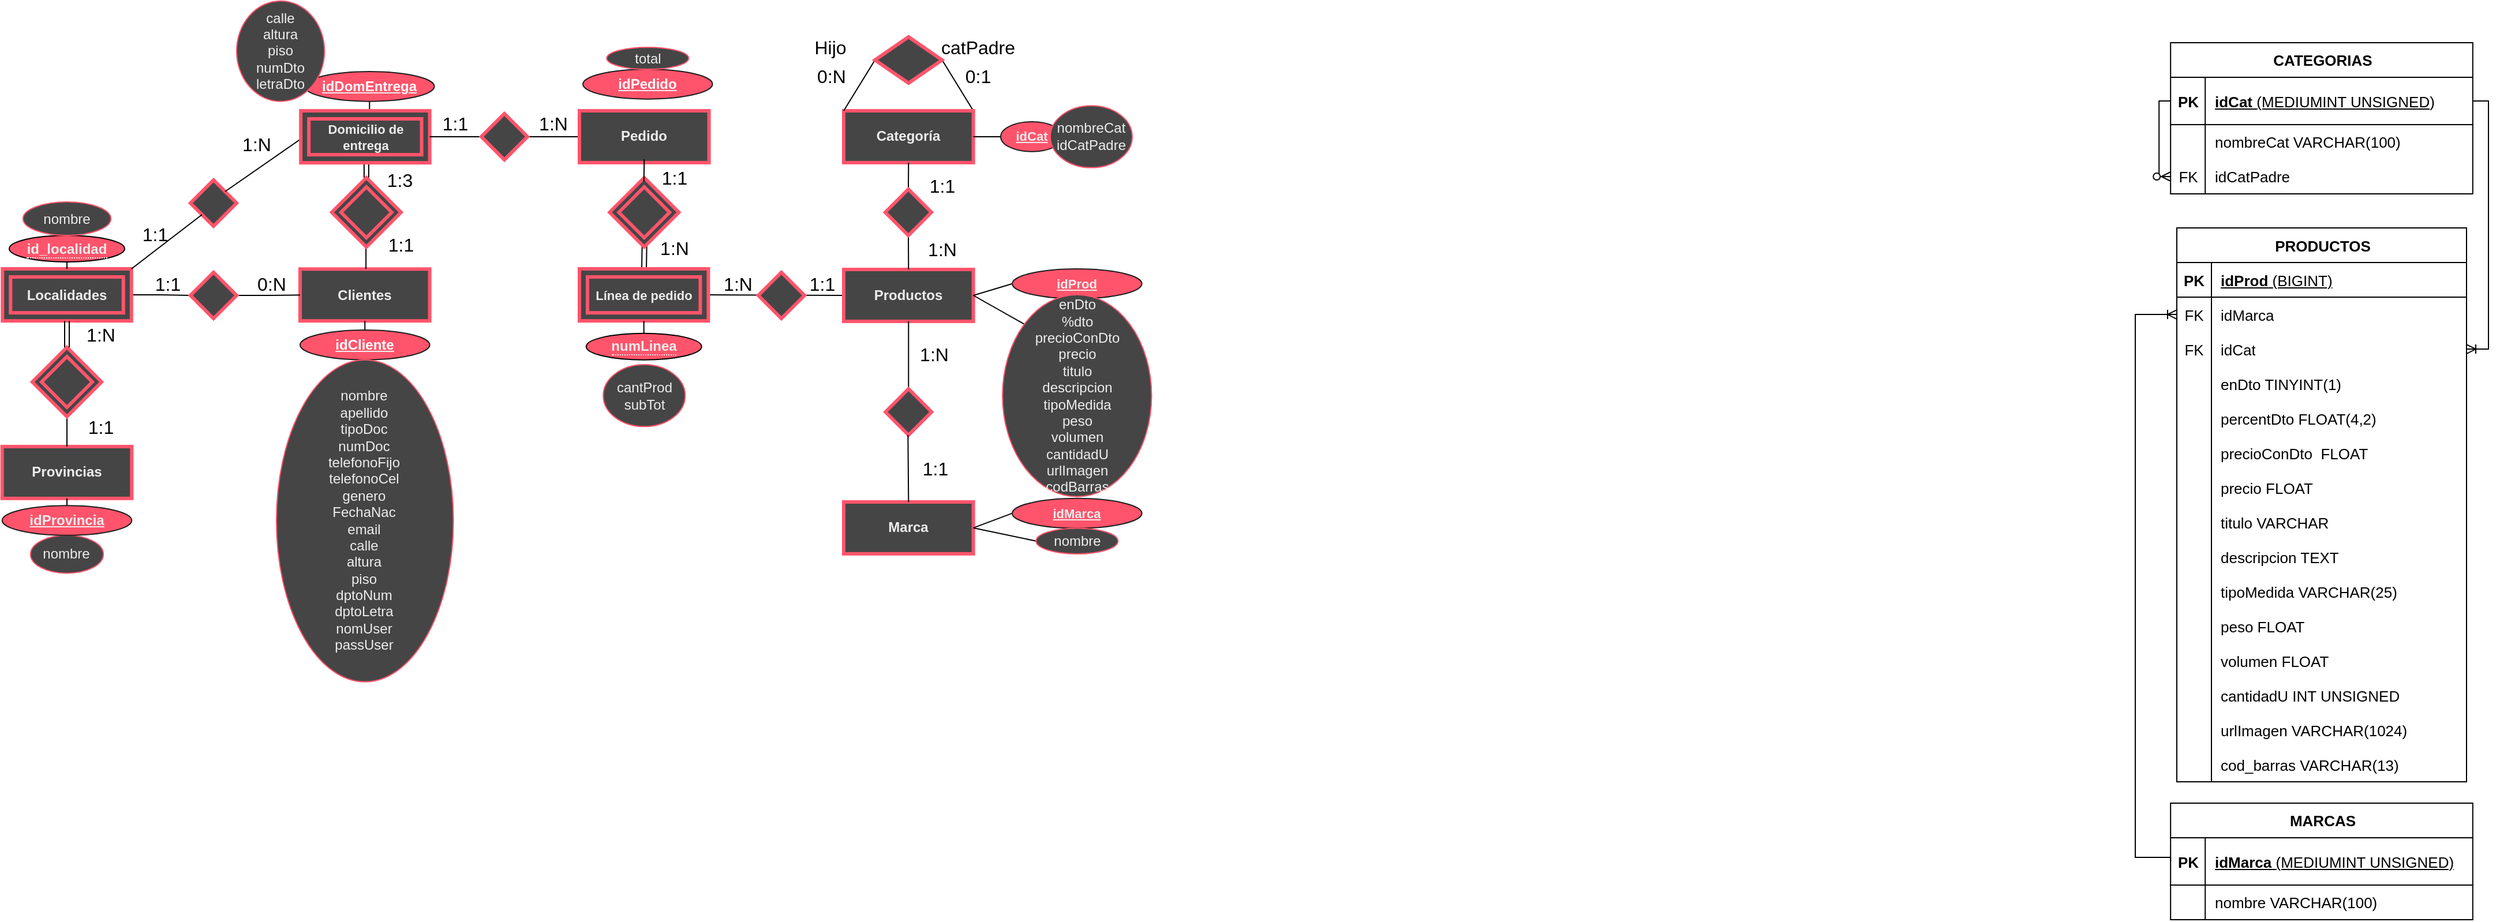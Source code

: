 <mxfile version="23.1.6" type="device">
  <diagram name="Page-1" id="M2evLXgnjlJVbUhyEMC4">
    <mxGraphModel dx="2200" dy="1085" grid="0" gridSize="10" guides="1" tooltips="1" connect="1" arrows="1" fold="1" page="1" pageScale="1" pageWidth="1100" pageHeight="850" math="0" shadow="0">
      <root>
        <mxCell id="0" />
        <mxCell id="1" parent="0" />
        <mxCell id="ZMrxLnszQIQ_OBdzlYmU-119" style="edgeStyle=none;rounded=0;orthogonalLoop=1;jettySize=auto;html=1;exitX=0;exitY=0.5;exitDx=0;exitDy=0;entryX=1;entryY=0.5;entryDx=0;entryDy=0;strokeColor=default;strokeWidth=1;align=center;verticalAlign=middle;fontFamily=Helvetica;fontSize=11;fontColor=#EDEDED;fontStyle=4;labelBackgroundColor=none;endArrow=none;" parent="1" source="ZMrxLnszQIQ_OBdzlYmU-66" target="ZMrxLnszQIQ_OBdzlYmU-106" edge="1">
          <mxGeometry relative="1" as="geometry" />
        </mxCell>
        <mxCell id="ZMrxLnszQIQ_OBdzlYmU-110" value="" style="shape=link;html=1;rounded=0;strokeWidth=1;endArrow=none;endFill=0;exitX=0.5;exitY=0;exitDx=0;exitDy=0;entryX=0.5;entryY=1;entryDx=0;entryDy=0;" parent="1" edge="1">
          <mxGeometry relative="1" as="geometry">
            <mxPoint x="590" y="246" as="sourcePoint" />
            <mxPoint x="590.45" y="217" as="targetPoint" />
          </mxGeometry>
        </mxCell>
        <mxCell id="ZMrxLnszQIQ_OBdzlYmU-105" value="" style="shape=link;html=1;rounded=0;strokeWidth=1;endArrow=none;endFill=0;exitX=0.5;exitY=0;exitDx=0;exitDy=0;entryX=0.5;entryY=1;entryDx=0;entryDy=0;" parent="1" source="ZMrxLnszQIQ_OBdzlYmU-104" edge="1">
          <mxGeometry relative="1" as="geometry">
            <mxPoint x="450.45" y="226" as="sourcePoint" />
            <mxPoint x="349.45" y="137" as="targetPoint" />
          </mxGeometry>
        </mxCell>
        <mxCell id="ZMrxLnszQIQ_OBdzlYmU-12" value="Clientes" style="whiteSpace=wrap;html=1;align=center;labelBackgroundColor=none;fillColor=#454546;strokeWidth=3;fontStyle=1;strokeColor=#FF546B;fontColor=#EDEDED;perimeterSpacing=0;rounded=1;arcSize=0;" parent="1" vertex="1">
          <mxGeometry x="292" y="245.16" width="112.308" height="44.923" as="geometry" />
        </mxCell>
        <mxCell id="ZMrxLnszQIQ_OBdzlYmU-107" style="edgeStyle=none;rounded=0;orthogonalLoop=1;jettySize=auto;html=1;exitX=0.5;exitY=0;exitDx=0;exitDy=0;entryX=0.5;entryY=1;entryDx=0;entryDy=0;strokeColor=default;strokeWidth=1;align=center;verticalAlign=middle;fontFamily=Helvetica;fontSize=11;fontColor=#EDEDED;fontStyle=4;labelBackgroundColor=none;endArrow=none;" parent="1" source="ZMrxLnszQIQ_OBdzlYmU-14" target="ZMrxLnszQIQ_OBdzlYmU-12" edge="1">
          <mxGeometry relative="1" as="geometry" />
        </mxCell>
        <mxCell id="ZMrxLnszQIQ_OBdzlYmU-14" value="&lt;b&gt;&lt;font color=&quot;#ffffff&quot;&gt;idCliente&lt;/font&gt;&lt;/b&gt;" style="ellipse;whiteSpace=wrap;html=1;align=center;fontStyle=4;fillColor=#FF546B;strokeColor=#1E1E1E;fontColor=#EDEDED;" parent="1" vertex="1">
          <mxGeometry x="292" y="298" width="112.308" height="25.831" as="geometry" />
        </mxCell>
        <mxCell id="ZMrxLnszQIQ_OBdzlYmU-15" value="nombre&lt;br&gt;apellido&lt;br&gt;tipoDoc&lt;br&gt;numDoc&lt;br&gt;telefonoFijo&lt;br&gt;telefonoCel&lt;br&gt;genero&lt;br&gt;FechaNac&lt;br&gt;email&lt;br&gt;calle&lt;br&gt;altura&lt;div&gt;piso&lt;/div&gt;&lt;div&gt;dptoNum&lt;/div&gt;&lt;div&gt;dptoLetra&lt;/div&gt;&lt;div&gt;nomUser&lt;/div&gt;&lt;div&gt;passUser&lt;/div&gt;" style="ellipse;whiteSpace=wrap;html=1;align=center;labelBackgroundColor=none;fillColor=#454546;strokeColor=#FF546B;fontColor=#EDEDED;labelBorderColor=none;strokeWidth=1;" parent="1" vertex="1">
          <mxGeometry x="271.48" y="323.83" width="153.35" height="279.04" as="geometry" />
        </mxCell>
        <mxCell id="ZMrxLnszQIQ_OBdzlYmU-16" value="Provincias" style="whiteSpace=wrap;html=1;align=center;labelBackgroundColor=none;fillColor=#454546;strokeWidth=3;fontStyle=1;strokeColor=#FF546B;fontColor=#EDEDED;perimeterSpacing=0;rounded=1;arcSize=0;" parent="1" vertex="1">
          <mxGeometry x="33.85" y="399" width="112.308" height="44.923" as="geometry" />
        </mxCell>
        <mxCell id="ZMrxLnszQIQ_OBdzlYmU-32" style="edgeStyle=orthogonalEdgeStyle;rounded=0;orthogonalLoop=1;jettySize=auto;html=1;exitX=1;exitY=0.5;exitDx=0;exitDy=0;entryX=0;entryY=0.5;entryDx=0;entryDy=0;endArrow=none;endFill=0;" parent="1" source="ZMrxLnszQIQ_OBdzlYmU-17" target="ZMrxLnszQIQ_OBdzlYmU-31" edge="1">
          <mxGeometry relative="1" as="geometry" />
        </mxCell>
        <mxCell id="ZMrxLnszQIQ_OBdzlYmU-17" value="Localidades" style="shape=ext;margin=3;double=1;whiteSpace=wrap;html=1;align=center;fillColor=#454546;strokeWidth=3;fontStyle=1;strokeColor=#FF546B;fontColor=#EDEDED;labelBackgroundColor=none;rounded=1;arcSize=0;" parent="1" vertex="1">
          <mxGeometry x="34.15" y="245" width="111.71" height="45.08" as="geometry" />
        </mxCell>
        <mxCell id="ZMrxLnszQIQ_OBdzlYmU-27" style="edgeStyle=orthogonalEdgeStyle;rounded=0;orthogonalLoop=1;jettySize=auto;html=1;exitX=0.5;exitY=1;exitDx=0;exitDy=0;entryX=0.5;entryY=0;entryDx=0;entryDy=0;endArrow=none;endFill=0;" parent="1" source="ZMrxLnszQIQ_OBdzlYmU-18" target="ZMrxLnszQIQ_OBdzlYmU-16" edge="1">
          <mxGeometry relative="1" as="geometry" />
        </mxCell>
        <mxCell id="ZMrxLnszQIQ_OBdzlYmU-18" value="" style="shape=rhombus;perimeter=rhombusPerimeter;whiteSpace=wrap;html=1;align=center;labelBackgroundColor=none;fillColor=#454546;fontStyle=1;strokeColor=#FF546B;fontColor=#EDEDED;strokeWidth=3;rounded=1;arcSize=0;double=1;" parent="1" vertex="1">
          <mxGeometry x="60" y="313" width="60" height="60" as="geometry" />
        </mxCell>
        <mxCell id="ZMrxLnszQIQ_OBdzlYmU-24" style="edgeStyle=orthogonalEdgeStyle;rounded=0;orthogonalLoop=1;jettySize=auto;html=1;exitX=0.5;exitY=1;exitDx=0;exitDy=0;entryX=0.5;entryY=0;entryDx=0;entryDy=0;endArrow=none;endFill=0;" parent="1" source="ZMrxLnszQIQ_OBdzlYmU-19" target="ZMrxLnszQIQ_OBdzlYmU-17" edge="1">
          <mxGeometry relative="1" as="geometry" />
        </mxCell>
        <mxCell id="ZMrxLnszQIQ_OBdzlYmU-19" value="&lt;span style=&quot;border-bottom: 1px dotted&quot;&gt;&lt;b&gt;id_localidad&lt;/b&gt;&lt;/span&gt;" style="ellipse;html=1;align=center;overflow=visible;noLabel=0;labelBackgroundColor=none;labelBorderColor=none;whiteSpace=wrap;fillColor=#FF546B;strokeColor=#000000;fontStyle=0;fontColor=#EDEDED;labelPosition=center;verticalLabelPosition=middle;verticalAlign=middle;" parent="1" vertex="1">
          <mxGeometry x="40" y="216" width="100" height="23" as="geometry" />
        </mxCell>
        <mxCell id="ZMrxLnszQIQ_OBdzlYmU-20" value="nombre" style="ellipse;whiteSpace=wrap;html=1;align=center;labelBackgroundColor=none;fillColor=#454546;strokeColor=#FF546B;fontColor=#EDEDED;labelBorderColor=none;strokeWidth=1;" parent="1" vertex="1">
          <mxGeometry x="58.43" y="475.91" width="63.15" height="32.83" as="geometry" />
        </mxCell>
        <mxCell id="ZMrxLnszQIQ_OBdzlYmU-23" style="edgeStyle=orthogonalEdgeStyle;rounded=0;orthogonalLoop=1;jettySize=auto;html=1;exitX=0.5;exitY=0;exitDx=0;exitDy=0;entryX=0.5;entryY=1;entryDx=0;entryDy=0;endArrow=none;endFill=0;" parent="1" source="ZMrxLnszQIQ_OBdzlYmU-21" target="ZMrxLnszQIQ_OBdzlYmU-16" edge="1">
          <mxGeometry relative="1" as="geometry" />
        </mxCell>
        <mxCell id="ZMrxLnszQIQ_OBdzlYmU-21" value="&lt;b&gt;idProvincia&lt;/b&gt;" style="ellipse;whiteSpace=wrap;html=1;align=center;fontStyle=4;fillColor=#FF546B;strokeColor=#1E1E1E;fontColor=#EDEDED;" parent="1" vertex="1">
          <mxGeometry x="33.85" y="450.08" width="112.308" height="25.831" as="geometry" />
        </mxCell>
        <mxCell id="ZMrxLnszQIQ_OBdzlYmU-22" value="nombre" style="ellipse;whiteSpace=wrap;html=1;align=center;labelBackgroundColor=none;fillColor=#454546;strokeColor=#FF546B;fontColor=#EDEDED;labelBorderColor=none;strokeWidth=1;" parent="1" vertex="1">
          <mxGeometry x="51.93" y="187" width="76.15" height="29" as="geometry" />
        </mxCell>
        <mxCell id="ZMrxLnszQIQ_OBdzlYmU-25" value="" style="shape=link;html=1;rounded=0;strokeWidth=1;endArrow=none;endFill=0;exitX=0.5;exitY=0;exitDx=0;exitDy=0;entryX=0.5;entryY=1;entryDx=0;entryDy=0;" parent="1" source="ZMrxLnszQIQ_OBdzlYmU-18" target="ZMrxLnszQIQ_OBdzlYmU-17" edge="1">
          <mxGeometry relative="1" as="geometry">
            <mxPoint x="191" y="379" as="sourcePoint" />
            <mxPoint x="351" y="379" as="targetPoint" />
          </mxGeometry>
        </mxCell>
        <mxCell id="ZMrxLnszQIQ_OBdzlYmU-26" value="1:N" style="text;html=1;align=center;verticalAlign=middle;resizable=0;points=[];autosize=1;fontSize=16;" parent="1" vertex="1">
          <mxGeometry x="97" y="286" width="43" height="31" as="geometry" />
        </mxCell>
        <mxCell id="ZMrxLnszQIQ_OBdzlYmU-28" value="1:1" style="text;html=1;align=center;verticalAlign=middle;resizable=0;points=[];autosize=1;fontSize=16;" parent="1" vertex="1">
          <mxGeometry x="99" y="366" width="40" height="31" as="geometry" />
        </mxCell>
        <mxCell id="ZMrxLnszQIQ_OBdzlYmU-29" value="0:N" style="text;html=1;align=center;verticalAlign=middle;resizable=0;points=[];autosize=1;fontSize=16;" parent="1" vertex="1">
          <mxGeometry x="245" y="242" width="43" height="31" as="geometry" />
        </mxCell>
        <mxCell id="ZMrxLnszQIQ_OBdzlYmU-30" value="1:1" style="text;html=1;align=center;verticalAlign=middle;resizable=0;points=[];autosize=1;fontSize=16;" parent="1" vertex="1">
          <mxGeometry x="157" y="242" width="40" height="31" as="geometry" />
        </mxCell>
        <mxCell id="ZMrxLnszQIQ_OBdzlYmU-33" style="edgeStyle=orthogonalEdgeStyle;rounded=0;orthogonalLoop=1;jettySize=auto;html=1;exitX=1;exitY=0.5;exitDx=0;exitDy=0;entryX=0;entryY=0.5;entryDx=0;entryDy=0;endArrow=none;endFill=0;" parent="1" source="ZMrxLnszQIQ_OBdzlYmU-31" target="ZMrxLnszQIQ_OBdzlYmU-12" edge="1">
          <mxGeometry relative="1" as="geometry" />
        </mxCell>
        <mxCell id="ZMrxLnszQIQ_OBdzlYmU-31" value="" style="shape=rhombus;perimeter=rhombusPerimeter;whiteSpace=wrap;html=1;align=center;labelBackgroundColor=none;fillColor=#454546;fontStyle=1;strokeColor=#FF546B;fontColor=#EDEDED;strokeWidth=3;rounded=1;arcSize=0;" parent="1" vertex="1">
          <mxGeometry x="197" y="248" width="40" height="40" as="geometry" />
        </mxCell>
        <mxCell id="ZMrxLnszQIQ_OBdzlYmU-42" style="edgeStyle=orthogonalEdgeStyle;rounded=0;orthogonalLoop=1;jettySize=auto;html=1;exitX=0.5;exitY=1;exitDx=0;exitDy=0;entryX=0.5;entryY=0;entryDx=0;entryDy=0;endArrow=none;endFill=0;" parent="1" edge="1">
          <mxGeometry relative="1" as="geometry">
            <mxPoint x="349.07" y="245" as="targetPoint" />
            <mxPoint x="349.07" y="219" as="sourcePoint" />
          </mxGeometry>
        </mxCell>
        <mxCell id="ZMrxLnszQIQ_OBdzlYmU-47" value="1:1" style="text;html=1;align=center;verticalAlign=middle;resizable=0;points=[];autosize=1;fontSize=16;" parent="1" vertex="1">
          <mxGeometry x="358.57" y="208" width="40" height="31" as="geometry" />
        </mxCell>
        <mxCell id="ZMrxLnszQIQ_OBdzlYmU-50" value="" style="shape=rhombus;perimeter=rhombusPerimeter;whiteSpace=wrap;html=1;align=center;labelBackgroundColor=none;fillColor=#454546;fontStyle=1;strokeColor=#FF546B;fontColor=#EDEDED;strokeWidth=3;rounded=1;arcSize=0;" parent="1" vertex="1">
          <mxGeometry x="197" y="168" width="40" height="40" as="geometry" />
        </mxCell>
        <mxCell id="ZMrxLnszQIQ_OBdzlYmU-53" value="" style="endArrow=none;html=1;strokeWidth=1;rounded=0;entryX=0;entryY=1;entryDx=0;entryDy=0;exitX=1;exitY=0;exitDx=0;exitDy=0;" parent="1" source="ZMrxLnszQIQ_OBdzlYmU-50" edge="1">
          <mxGeometry width="50" height="50" relative="1" as="geometry">
            <mxPoint x="77" y="123" as="sourcePoint" />
            <mxPoint x="293.22" y="132.0" as="targetPoint" />
          </mxGeometry>
        </mxCell>
        <mxCell id="ZMrxLnszQIQ_OBdzlYmU-54" value="" style="endArrow=none;html=1;strokeWidth=1;rounded=0;entryX=0;entryY=1;entryDx=0;entryDy=0;exitX=1;exitY=0;exitDx=0;exitDy=0;" parent="1" source="ZMrxLnszQIQ_OBdzlYmU-17" target="ZMrxLnszQIQ_OBdzlYmU-50" edge="1">
          <mxGeometry width="50" height="50" relative="1" as="geometry">
            <mxPoint x="245" y="179" as="sourcePoint" />
            <mxPoint x="303" y="142" as="targetPoint" />
          </mxGeometry>
        </mxCell>
        <mxCell id="ZMrxLnszQIQ_OBdzlYmU-58" value="1:1" style="text;html=1;align=center;verticalAlign=middle;resizable=0;points=[];autosize=1;fontSize=16;" parent="1" vertex="1">
          <mxGeometry x="145.86" y="199" width="40" height="31" as="geometry" />
        </mxCell>
        <mxCell id="ZMrxLnszQIQ_OBdzlYmU-59" value="1:N" style="text;html=1;align=center;verticalAlign=middle;resizable=0;points=[];autosize=1;fontSize=16;" parent="1" vertex="1">
          <mxGeometry x="232" y="121.92" width="43" height="31" as="geometry" />
        </mxCell>
        <mxCell id="ZMrxLnszQIQ_OBdzlYmU-60" value="1:3" style="text;html=1;align=center;verticalAlign=middle;resizable=0;points=[];autosize=1;fontSize=16;" parent="1" vertex="1">
          <mxGeometry x="358.07" y="152.92" width="40" height="31" as="geometry" />
        </mxCell>
        <mxCell id="ZMrxLnszQIQ_OBdzlYmU-65" style="edgeStyle=none;rounded=0;orthogonalLoop=1;jettySize=auto;html=1;exitX=0.5;exitY=1;exitDx=0;exitDy=0;entryX=0.5;entryY=0;entryDx=0;entryDy=0;strokeColor=default;strokeWidth=1;align=center;verticalAlign=middle;fontFamily=Helvetica;fontSize=11;fontColor=default;labelBackgroundColor=default;endArrow=none;" parent="1" source="ZMrxLnszQIQ_OBdzlYmU-63" edge="1">
          <mxGeometry relative="1" as="geometry">
            <mxPoint x="352.154" y="108" as="targetPoint" />
          </mxGeometry>
        </mxCell>
        <mxCell id="ZMrxLnszQIQ_OBdzlYmU-63" value="&lt;b&gt;&lt;font color=&quot;#ffffff&quot;&gt;idDomEntrega&lt;/font&gt;&lt;/b&gt;" style="ellipse;whiteSpace=wrap;html=1;align=center;fontStyle=4;fillColor=#FF546B;strokeColor=#1E1E1E;fontColor=#EDEDED;" parent="1" vertex="1">
          <mxGeometry x="296" y="74" width="112.308" height="25.831" as="geometry" />
        </mxCell>
        <mxCell id="ZMrxLnszQIQ_OBdzlYmU-64" value="calle&lt;br&gt;altura&lt;br&gt;piso&lt;br&gt;numDto&lt;br&gt;letraDto" style="ellipse;whiteSpace=wrap;html=1;align=center;labelBackgroundColor=none;fillColor=#454546;strokeColor=#FF546B;fontColor=#EDEDED;labelBorderColor=none;strokeWidth=1;" parent="1" vertex="1">
          <mxGeometry x="237" y="12.83" width="76.15" height="87" as="geometry" />
        </mxCell>
        <mxCell id="ZMrxLnszQIQ_OBdzlYmU-66" value="Productos" style="whiteSpace=wrap;html=1;align=center;labelBackgroundColor=none;fillColor=#454546;strokeWidth=3;fontStyle=1;strokeColor=#FF546B;fontColor=#EDEDED;perimeterSpacing=0;rounded=1;arcSize=0;" parent="1" vertex="1">
          <mxGeometry x="763" y="245.54" width="112.308" height="44.923" as="geometry" />
        </mxCell>
        <mxCell id="ZMrxLnszQIQ_OBdzlYmU-97" style="edgeStyle=none;rounded=0;orthogonalLoop=1;jettySize=auto;html=1;exitX=0;exitY=0.5;exitDx=0;exitDy=0;entryX=1;entryY=0.5;entryDx=0;entryDy=0;strokeColor=default;strokeWidth=1;align=center;verticalAlign=middle;fontFamily=Helvetica;fontSize=11;fontColor=#EDEDED;fontStyle=4;labelBackgroundColor=none;endArrow=none;" parent="1" source="ZMrxLnszQIQ_OBdzlYmU-67" target="ZMrxLnszQIQ_OBdzlYmU-66" edge="1">
          <mxGeometry relative="1" as="geometry" />
        </mxCell>
        <mxCell id="ZMrxLnszQIQ_OBdzlYmU-67" value="&lt;b&gt;idProd&lt;/b&gt;" style="ellipse;whiteSpace=wrap;html=1;align=center;fontStyle=4;fillColor=#FF546B;strokeColor=#1E1E1E;fontColor=#EDEDED;fontFamily=Helvetica;fontSize=11;labelBackgroundColor=none;" parent="1" vertex="1">
          <mxGeometry x="909" y="245" width="112.308" height="25.831" as="geometry" />
        </mxCell>
        <mxCell id="ZMrxLnszQIQ_OBdzlYmU-73" style="edgeStyle=none;rounded=0;orthogonalLoop=1;jettySize=auto;html=1;exitX=1;exitY=0;exitDx=0;exitDy=0;entryX=1;entryY=0.5;entryDx=0;entryDy=0;strokeColor=default;strokeWidth=1;align=center;verticalAlign=middle;fontFamily=Helvetica;fontSize=11;fontColor=#EDEDED;fontStyle=4;labelBackgroundColor=none;endArrow=none;" parent="1" source="ZMrxLnszQIQ_OBdzlYmU-68" target="ZMrxLnszQIQ_OBdzlYmU-70" edge="1">
          <mxGeometry relative="1" as="geometry" />
        </mxCell>
        <mxCell id="ZMrxLnszQIQ_OBdzlYmU-68" value="Categoría" style="whiteSpace=wrap;html=1;align=center;labelBackgroundColor=none;fillColor=#454546;strokeWidth=3;fontStyle=1;strokeColor=#FF546B;fontColor=#EDEDED;perimeterSpacing=0;rounded=1;arcSize=0;" parent="1" vertex="1">
          <mxGeometry x="763" y="108.0" width="112.308" height="44.923" as="geometry" />
        </mxCell>
        <mxCell id="ZMrxLnszQIQ_OBdzlYmU-74" style="edgeStyle=none;rounded=0;orthogonalLoop=1;jettySize=auto;html=1;exitX=0;exitY=0.5;exitDx=0;exitDy=0;entryX=0;entryY=0;entryDx=0;entryDy=0;strokeColor=default;strokeWidth=1;align=center;verticalAlign=middle;fontFamily=Helvetica;fontSize=11;fontColor=#EDEDED;fontStyle=4;labelBackgroundColor=none;endArrow=none;" parent="1" source="ZMrxLnszQIQ_OBdzlYmU-70" target="ZMrxLnszQIQ_OBdzlYmU-68" edge="1">
          <mxGeometry relative="1" as="geometry" />
        </mxCell>
        <mxCell id="ZMrxLnszQIQ_OBdzlYmU-70" value="" style="shape=rhombus;perimeter=rhombusPerimeter;whiteSpace=wrap;html=1;align=center;labelBackgroundColor=none;fillColor=#454546;fontStyle=1;strokeColor=#FF546B;fontColor=#EDEDED;strokeWidth=3;rounded=1;arcSize=0;" parent="1" vertex="1">
          <mxGeometry x="790.08" y="44" width="58.15" height="40" as="geometry" />
        </mxCell>
        <mxCell id="ZMrxLnszQIQ_OBdzlYmU-82" style="edgeStyle=none;rounded=0;orthogonalLoop=1;jettySize=auto;html=1;exitX=0;exitY=0.5;exitDx=0;exitDy=0;entryX=1;entryY=0.5;entryDx=0;entryDy=0;strokeColor=default;strokeWidth=1;align=center;verticalAlign=middle;fontFamily=Helvetica;fontSize=11;fontColor=#EDEDED;fontStyle=4;labelBackgroundColor=none;endArrow=none;" parent="1" source="ZMrxLnszQIQ_OBdzlYmU-71" target="ZMrxLnszQIQ_OBdzlYmU-68" edge="1">
          <mxGeometry relative="1" as="geometry" />
        </mxCell>
        <mxCell id="ZMrxLnszQIQ_OBdzlYmU-71" value="&lt;b&gt;idCat&lt;/b&gt;" style="ellipse;whiteSpace=wrap;html=1;align=center;fontStyle=4;fillColor=#FF546B;strokeColor=#1E1E1E;fontColor=#EDEDED;verticalAlign=middle;fontFamily=Helvetica;fontSize=11;labelBackgroundColor=none;" parent="1" vertex="1">
          <mxGeometry x="899" y="117.54" width="54" height="25.83" as="geometry" />
        </mxCell>
        <mxCell id="ZMrxLnszQIQ_OBdzlYmU-75" value="0:1" style="text;html=1;align=center;verticalAlign=middle;resizable=0;points=[];autosize=1;fontSize=16;" parent="1" vertex="1">
          <mxGeometry x="859" y="62.0" width="40" height="31" as="geometry" />
        </mxCell>
        <mxCell id="ZMrxLnszQIQ_OBdzlYmU-78" value="nombreCat&lt;br&gt;idCatPadre" style="ellipse;whiteSpace=wrap;html=1;align=center;labelBackgroundColor=none;fillColor=#454546;strokeColor=#FF546B;fontColor=#EDEDED;labelBorderColor=none;strokeWidth=1;" parent="1" vertex="1">
          <mxGeometry x="942" y="103.63" width="71" height="53.66" as="geometry" />
        </mxCell>
        <mxCell id="ZMrxLnszQIQ_OBdzlYmU-79" value="0:N" style="text;html=1;align=center;verticalAlign=middle;resizable=0;points=[];autosize=1;fontSize=16;" parent="1" vertex="1">
          <mxGeometry x="730" y="62.0" width="43" height="31" as="geometry" />
        </mxCell>
        <mxCell id="ZMrxLnszQIQ_OBdzlYmU-80" value="catPadre" style="text;html=1;align=center;verticalAlign=middle;resizable=0;points=[];autosize=1;fontSize=16;" parent="1" vertex="1">
          <mxGeometry x="838" y="37.0" width="82" height="31" as="geometry" />
        </mxCell>
        <mxCell id="ZMrxLnszQIQ_OBdzlYmU-81" value="Hijo" style="text;html=1;align=center;verticalAlign=middle;resizable=0;points=[];autosize=1;fontSize=16;" parent="1" vertex="1">
          <mxGeometry x="727.5" y="37.0" width="46" height="31" as="geometry" />
        </mxCell>
        <mxCell id="ZMrxLnszQIQ_OBdzlYmU-86" style="edgeStyle=none;rounded=0;orthogonalLoop=1;jettySize=auto;html=1;exitX=0.5;exitY=1;exitDx=0;exitDy=0;entryX=0.5;entryY=0;entryDx=0;entryDy=0;strokeColor=default;strokeWidth=1;align=center;verticalAlign=middle;fontFamily=Helvetica;fontSize=11;fontColor=#EDEDED;fontStyle=4;labelBackgroundColor=none;endArrow=none;" parent="1" source="ZMrxLnszQIQ_OBdzlYmU-83" target="ZMrxLnszQIQ_OBdzlYmU-66" edge="1">
          <mxGeometry relative="1" as="geometry" />
        </mxCell>
        <mxCell id="ZMrxLnszQIQ_OBdzlYmU-87" style="edgeStyle=none;rounded=0;orthogonalLoop=1;jettySize=auto;html=1;exitX=0.5;exitY=0;exitDx=0;exitDy=0;entryX=0.5;entryY=1;entryDx=0;entryDy=0;strokeColor=default;strokeWidth=1;align=center;verticalAlign=middle;fontFamily=Helvetica;fontSize=11;fontColor=#EDEDED;fontStyle=4;labelBackgroundColor=none;endArrow=none;" parent="1" source="ZMrxLnszQIQ_OBdzlYmU-83" target="ZMrxLnszQIQ_OBdzlYmU-68" edge="1">
          <mxGeometry relative="1" as="geometry" />
        </mxCell>
        <mxCell id="ZMrxLnszQIQ_OBdzlYmU-83" value="" style="shape=rhombus;perimeter=rhombusPerimeter;whiteSpace=wrap;html=1;align=center;labelBackgroundColor=none;fillColor=#454546;fontStyle=1;strokeColor=#FF546B;fontColor=#EDEDED;strokeWidth=3;rounded=1;arcSize=0;verticalAlign=middle;fontFamily=Helvetica;fontSize=11;" parent="1" vertex="1">
          <mxGeometry x="799" y="176" width="40" height="40" as="geometry" />
        </mxCell>
        <mxCell id="ZMrxLnszQIQ_OBdzlYmU-84" value="1:1" style="text;html=1;align=center;verticalAlign=middle;resizable=0;points=[];autosize=1;fontSize=16;" parent="1" vertex="1">
          <mxGeometry x="827.5" y="157.29" width="40" height="31" as="geometry" />
        </mxCell>
        <mxCell id="ZMrxLnszQIQ_OBdzlYmU-85" value="1:N" style="text;html=1;align=center;verticalAlign=middle;resizable=0;points=[];autosize=1;fontSize=16;" parent="1" vertex="1">
          <mxGeometry x="826" y="212" width="43" height="31" as="geometry" />
        </mxCell>
        <mxCell id="ZMrxLnszQIQ_OBdzlYmU-98" style="edgeStyle=none;rounded=0;orthogonalLoop=1;jettySize=auto;html=1;exitX=0;exitY=0;exitDx=0;exitDy=0;entryX=1;entryY=0.5;entryDx=0;entryDy=0;strokeColor=default;strokeWidth=1;align=center;verticalAlign=middle;fontFamily=Helvetica;fontSize=11;fontColor=#EDEDED;fontStyle=4;labelBackgroundColor=none;endArrow=none;" parent="1" source="ZMrxLnszQIQ_OBdzlYmU-88" target="ZMrxLnszQIQ_OBdzlYmU-66" edge="1">
          <mxGeometry relative="1" as="geometry" />
        </mxCell>
        <mxCell id="ZMrxLnszQIQ_OBdzlYmU-88" value="&lt;div&gt;enDto&lt;/div&gt;&lt;div&gt;%dto&lt;/div&gt;&lt;div&gt;precioConDto&lt;/div&gt;&lt;div&gt;precio&lt;/div&gt;&lt;div&gt;titulo&lt;/div&gt;&lt;div&gt;descripcion&lt;/div&gt;&lt;div&gt;tipoMedida&lt;/div&gt;&lt;div&gt;peso&lt;/div&gt;&lt;div&gt;volumen&lt;/div&gt;&lt;div&gt;cantidadU&lt;/div&gt;&lt;div&gt;urlImagen&lt;/div&gt;&lt;div&gt;codBarras&lt;/div&gt;" style="ellipse;whiteSpace=wrap;html=1;align=center;labelBackgroundColor=none;fillColor=#454546;strokeColor=#FF546B;fontColor=#EDEDED;labelBorderColor=none;strokeWidth=1;" parent="1" vertex="1">
          <mxGeometry x="900.57" y="267.33" width="129.17" height="175" as="geometry" />
        </mxCell>
        <mxCell id="ZMrxLnszQIQ_OBdzlYmU-89" value="Marca" style="whiteSpace=wrap;html=1;align=center;labelBackgroundColor=none;fillColor=#454546;strokeWidth=3;fontStyle=1;strokeColor=#FF546B;fontColor=#EDEDED;perimeterSpacing=0;rounded=1;arcSize=0;" parent="1" vertex="1">
          <mxGeometry x="763" y="447" width="112.308" height="44.923" as="geometry" />
        </mxCell>
        <mxCell id="ZMrxLnszQIQ_OBdzlYmU-99" style="edgeStyle=none;rounded=0;orthogonalLoop=1;jettySize=auto;html=1;exitX=0;exitY=0.5;exitDx=0;exitDy=0;entryX=1;entryY=0.5;entryDx=0;entryDy=0;strokeColor=default;strokeWidth=1;align=center;verticalAlign=middle;fontFamily=Helvetica;fontSize=11;fontColor=#EDEDED;fontStyle=4;labelBackgroundColor=none;endArrow=none;" parent="1" source="ZMrxLnszQIQ_OBdzlYmU-90" target="ZMrxLnszQIQ_OBdzlYmU-89" edge="1">
          <mxGeometry relative="1" as="geometry" />
        </mxCell>
        <mxCell id="ZMrxLnszQIQ_OBdzlYmU-90" value="&lt;b&gt;idMarca&lt;/b&gt;" style="ellipse;whiteSpace=wrap;html=1;align=center;fontStyle=4;fillColor=#FF546B;strokeColor=#1E1E1E;fontColor=#EDEDED;fontFamily=Helvetica;fontSize=11;labelBackgroundColor=none;" parent="1" vertex="1">
          <mxGeometry x="909" y="443.92" width="112.308" height="25.831" as="geometry" />
        </mxCell>
        <mxCell id="ZMrxLnszQIQ_OBdzlYmU-100" style="edgeStyle=none;rounded=0;orthogonalLoop=1;jettySize=auto;html=1;exitX=0;exitY=0.5;exitDx=0;exitDy=0;entryX=1;entryY=0.5;entryDx=0;entryDy=0;strokeColor=default;strokeWidth=1;align=center;verticalAlign=middle;fontFamily=Helvetica;fontSize=11;fontColor=#EDEDED;fontStyle=4;labelBackgroundColor=none;endArrow=none;" parent="1" source="ZMrxLnszQIQ_OBdzlYmU-91" target="ZMrxLnszQIQ_OBdzlYmU-89" edge="1">
          <mxGeometry relative="1" as="geometry" />
        </mxCell>
        <mxCell id="ZMrxLnszQIQ_OBdzlYmU-91" value="nombre" style="ellipse;whiteSpace=wrap;html=1;align=center;labelBackgroundColor=none;fillColor=#454546;strokeColor=#FF546B;fontColor=#EDEDED;labelBorderColor=none;strokeWidth=1;" parent="1" vertex="1">
          <mxGeometry x="929.65" y="469.75" width="71" height="22.25" as="geometry" />
        </mxCell>
        <mxCell id="ZMrxLnszQIQ_OBdzlYmU-93" style="edgeStyle=none;rounded=0;orthogonalLoop=1;jettySize=auto;html=1;exitX=0.5;exitY=0;exitDx=0;exitDy=0;entryX=0.5;entryY=1;entryDx=0;entryDy=0;strokeColor=default;strokeWidth=1;align=center;verticalAlign=middle;fontFamily=Helvetica;fontSize=11;fontColor=#EDEDED;fontStyle=4;labelBackgroundColor=none;endArrow=none;" parent="1" source="ZMrxLnszQIQ_OBdzlYmU-92" target="ZMrxLnszQIQ_OBdzlYmU-66" edge="1">
          <mxGeometry relative="1" as="geometry" />
        </mxCell>
        <mxCell id="ZMrxLnszQIQ_OBdzlYmU-92" value="" style="shape=rhombus;perimeter=rhombusPerimeter;whiteSpace=wrap;html=1;align=center;labelBackgroundColor=none;fillColor=#454546;fontStyle=1;strokeColor=#FF546B;fontColor=#EDEDED;strokeWidth=3;rounded=1;arcSize=0;verticalAlign=middle;fontFamily=Helvetica;fontSize=11;" parent="1" vertex="1">
          <mxGeometry x="799.15" y="349" width="40" height="40" as="geometry" />
        </mxCell>
        <mxCell id="ZMrxLnszQIQ_OBdzlYmU-94" value="1:N" style="text;html=1;align=center;verticalAlign=middle;resizable=0;points=[];autosize=1;fontSize=16;" parent="1" vertex="1">
          <mxGeometry x="819" y="303" width="43" height="31" as="geometry" />
        </mxCell>
        <mxCell id="ZMrxLnszQIQ_OBdzlYmU-95" style="edgeStyle=none;rounded=0;orthogonalLoop=1;jettySize=auto;html=1;exitX=0.5;exitY=0;exitDx=0;exitDy=0;entryX=0.5;entryY=1;entryDx=0;entryDy=0;strokeColor=default;strokeWidth=1;align=center;verticalAlign=middle;fontFamily=Helvetica;fontSize=11;fontColor=#EDEDED;fontStyle=4;labelBackgroundColor=none;endArrow=none;" parent="1" source="ZMrxLnszQIQ_OBdzlYmU-89" edge="1">
          <mxGeometry relative="1" as="geometry">
            <mxPoint x="818.66" y="448" as="sourcePoint" />
            <mxPoint x="818.66" y="389" as="targetPoint" />
          </mxGeometry>
        </mxCell>
        <mxCell id="ZMrxLnszQIQ_OBdzlYmU-96" value="1:1" style="text;html=1;align=center;verticalAlign=middle;resizable=0;points=[];autosize=1;fontSize=16;" parent="1" vertex="1">
          <mxGeometry x="822" y="402.17" width="40" height="31" as="geometry" />
        </mxCell>
        <mxCell id="ZMrxLnszQIQ_OBdzlYmU-123" style="edgeStyle=none;rounded=0;orthogonalLoop=1;jettySize=auto;html=1;exitX=0;exitY=0.5;exitDx=0;exitDy=0;entryX=1;entryY=0.5;entryDx=0;entryDy=0;strokeColor=default;strokeWidth=1;align=center;verticalAlign=middle;fontFamily=Helvetica;fontSize=11;fontColor=#EDEDED;fontStyle=4;labelBackgroundColor=none;endArrow=none;" parent="1" source="ZMrxLnszQIQ_OBdzlYmU-101" target="ZMrxLnszQIQ_OBdzlYmU-122" edge="1">
          <mxGeometry relative="1" as="geometry" />
        </mxCell>
        <mxCell id="ZMrxLnszQIQ_OBdzlYmU-101" value="Pedido" style="whiteSpace=wrap;html=1;align=center;labelBackgroundColor=none;fillColor=#454546;strokeWidth=3;fontStyle=1;strokeColor=#FF546B;fontColor=#EDEDED;perimeterSpacing=0;rounded=1;arcSize=0;" parent="1" vertex="1">
          <mxGeometry x="534" y="108.0" width="112.308" height="44.923" as="geometry" />
        </mxCell>
        <mxCell id="ZMrxLnszQIQ_OBdzlYmU-102" value="&lt;b&gt;&lt;font color=&quot;#ffffff&quot;&gt;idPedido&lt;/font&gt;&lt;/b&gt;" style="ellipse;whiteSpace=wrap;html=1;align=center;fontStyle=4;fillColor=#FF546B;strokeColor=#1E1E1E;fontColor=#EDEDED;" parent="1" vertex="1">
          <mxGeometry x="537" y="72" width="112.308" height="25.831" as="geometry" />
        </mxCell>
        <mxCell id="ZMrxLnszQIQ_OBdzlYmU-103" value="Domicilio de entrega" style="shape=ext;margin=3;double=1;whiteSpace=wrap;html=1;align=center;fillColor=#454546;strokeWidth=3;fontStyle=1;strokeColor=#FF546B;fontColor=#EDEDED;labelBackgroundColor=none;rounded=1;arcSize=0;verticalAlign=middle;fontFamily=Helvetica;fontSize=11;" parent="1" vertex="1">
          <mxGeometry x="292.6" y="108" width="111.71" height="45.08" as="geometry" />
        </mxCell>
        <mxCell id="ZMrxLnszQIQ_OBdzlYmU-104" value="" style="shape=rhombus;perimeter=rhombusPerimeter;whiteSpace=wrap;html=1;align=center;labelBackgroundColor=none;fillColor=#454546;fontStyle=1;strokeColor=#FF546B;fontColor=#EDEDED;strokeWidth=3;rounded=1;arcSize=0;double=1;" parent="1" vertex="1">
          <mxGeometry x="319.45" y="166" width="60" height="60" as="geometry" />
        </mxCell>
        <mxCell id="ZMrxLnszQIQ_OBdzlYmU-106" value="Línea de pedido" style="shape=ext;margin=3;double=1;whiteSpace=wrap;html=1;align=center;fillColor=#454546;strokeWidth=3;fontStyle=1;strokeColor=#FF546B;fontColor=#EDEDED;labelBackgroundColor=none;rounded=1;arcSize=0;verticalAlign=middle;fontFamily=Helvetica;fontSize=11;" parent="1" vertex="1">
          <mxGeometry x="534" y="245" width="111.71" height="45.08" as="geometry" />
        </mxCell>
        <mxCell id="ZMrxLnszQIQ_OBdzlYmU-108" value="" style="shape=rhombus;perimeter=rhombusPerimeter;whiteSpace=wrap;html=1;align=center;labelBackgroundColor=none;fillColor=#454546;fontStyle=1;strokeColor=#FF546B;fontColor=#EDEDED;strokeWidth=3;rounded=1;arcSize=0;verticalAlign=middle;fontFamily=Helvetica;fontSize=11;" parent="1" vertex="1">
          <mxGeometry x="689" y="248" width="40" height="40" as="geometry" />
        </mxCell>
        <mxCell id="ZMrxLnszQIQ_OBdzlYmU-109" value="" style="shape=rhombus;perimeter=rhombusPerimeter;whiteSpace=wrap;html=1;align=center;labelBackgroundColor=none;fillColor=#454546;fontStyle=1;strokeColor=#FF546B;fontColor=#EDEDED;strokeWidth=3;rounded=1;arcSize=0;double=1;" parent="1" vertex="1">
          <mxGeometry x="560.15" y="166" width="60" height="60" as="geometry" />
        </mxCell>
        <mxCell id="ZMrxLnszQIQ_OBdzlYmU-111" style="edgeStyle=orthogonalEdgeStyle;rounded=0;orthogonalLoop=1;jettySize=auto;html=1;exitX=0.5;exitY=1;exitDx=0;exitDy=0;endArrow=none;endFill=0;entryX=0.5;entryY=0;entryDx=0;entryDy=0;" parent="1" edge="1">
          <mxGeometry relative="1" as="geometry">
            <mxPoint x="589.855" y="169" as="targetPoint" />
            <mxPoint x="590.15" y="150" as="sourcePoint" />
          </mxGeometry>
        </mxCell>
        <mxCell id="ZMrxLnszQIQ_OBdzlYmU-112" value="1:1" style="text;html=1;align=center;verticalAlign=middle;resizable=0;points=[];autosize=1;fontSize=16;" parent="1" vertex="1">
          <mxGeometry x="596" y="150" width="40" height="31" as="geometry" />
        </mxCell>
        <mxCell id="ZMrxLnszQIQ_OBdzlYmU-113" value="1:N" style="text;html=1;align=center;verticalAlign=middle;resizable=0;points=[];autosize=1;fontSize=16;" parent="1" vertex="1">
          <mxGeometry x="594.5" y="211" width="43" height="31" as="geometry" />
        </mxCell>
        <mxCell id="ZMrxLnszQIQ_OBdzlYmU-115" style="edgeStyle=none;rounded=0;orthogonalLoop=1;jettySize=auto;html=1;exitX=0.5;exitY=0;exitDx=0;exitDy=0;entryX=0.5;entryY=1;entryDx=0;entryDy=0;strokeColor=default;strokeWidth=1;align=center;verticalAlign=middle;fontFamily=Helvetica;fontSize=11;fontColor=#EDEDED;fontStyle=4;labelBackgroundColor=none;endArrow=none;" parent="1" source="ZMrxLnszQIQ_OBdzlYmU-114" target="ZMrxLnszQIQ_OBdzlYmU-106" edge="1">
          <mxGeometry relative="1" as="geometry" />
        </mxCell>
        <mxCell id="ZMrxLnszQIQ_OBdzlYmU-114" value="&lt;span style=&quot;border-bottom: 1px dotted&quot;&gt;&lt;b&gt;numLinea&lt;/b&gt;&lt;/span&gt;" style="ellipse;html=1;align=center;overflow=visible;noLabel=0;labelBackgroundColor=none;labelBorderColor=none;whiteSpace=wrap;fillColor=#FF546B;strokeColor=#000000;fontStyle=0;fontColor=#EDEDED;labelPosition=center;verticalLabelPosition=middle;verticalAlign=middle;" parent="1" vertex="1">
          <mxGeometry x="539.86" y="300.83" width="100" height="23" as="geometry" />
        </mxCell>
        <mxCell id="ZMrxLnszQIQ_OBdzlYmU-116" value="cantProd&lt;div&gt;subTot&lt;/div&gt;" style="ellipse;whiteSpace=wrap;html=1;align=center;labelBackgroundColor=none;fillColor=#454546;strokeColor=#FF546B;fontColor=#EDEDED;labelBorderColor=none;strokeWidth=1;" parent="1" vertex="1">
          <mxGeometry x="554.65" y="328" width="71" height="53.66" as="geometry" />
        </mxCell>
        <mxCell id="ZMrxLnszQIQ_OBdzlYmU-117" value="1:N" style="text;html=1;align=center;verticalAlign=middle;resizable=0;points=[];autosize=1;fontSize=16;" parent="1" vertex="1">
          <mxGeometry x="649.31" y="242" width="43" height="31" as="geometry" />
        </mxCell>
        <mxCell id="ZMrxLnszQIQ_OBdzlYmU-118" value="1:1" style="text;html=1;align=center;verticalAlign=middle;resizable=0;points=[];autosize=1;fontSize=16;" parent="1" vertex="1">
          <mxGeometry x="723.5" y="242" width="40" height="31" as="geometry" />
        </mxCell>
        <mxCell id="ZMrxLnszQIQ_OBdzlYmU-120" value="total" style="ellipse;whiteSpace=wrap;html=1;align=center;labelBackgroundColor=none;fillColor=#454546;strokeColor=#FF546B;fontColor=#EDEDED;labelBorderColor=none;strokeWidth=1;" parent="1" vertex="1">
          <mxGeometry x="557.65" y="53" width="71" height="19" as="geometry" />
        </mxCell>
        <mxCell id="ZMrxLnszQIQ_OBdzlYmU-124" style="edgeStyle=none;rounded=0;orthogonalLoop=1;jettySize=auto;html=1;exitX=0;exitY=0.5;exitDx=0;exitDy=0;entryX=1;entryY=0.5;entryDx=0;entryDy=0;strokeColor=default;strokeWidth=1;align=center;verticalAlign=middle;fontFamily=Helvetica;fontSize=11;fontColor=#EDEDED;fontStyle=4;labelBackgroundColor=none;endArrow=none;" parent="1" source="ZMrxLnszQIQ_OBdzlYmU-122" target="ZMrxLnszQIQ_OBdzlYmU-103" edge="1">
          <mxGeometry relative="1" as="geometry" />
        </mxCell>
        <mxCell id="ZMrxLnszQIQ_OBdzlYmU-122" value="" style="shape=rhombus;perimeter=rhombusPerimeter;whiteSpace=wrap;html=1;align=center;labelBackgroundColor=none;fillColor=#454546;fontStyle=1;strokeColor=#FF546B;fontColor=#EDEDED;strokeWidth=3;rounded=1;arcSize=0;" parent="1" vertex="1">
          <mxGeometry x="449" y="110.46" width="40" height="40" as="geometry" />
        </mxCell>
        <mxCell id="ZMrxLnszQIQ_OBdzlYmU-125" value="1:N" style="text;html=1;align=center;verticalAlign=middle;resizable=0;points=[];autosize=1;fontSize=16;" parent="1" vertex="1">
          <mxGeometry x="489" y="103.63" width="43" height="31" as="geometry" />
        </mxCell>
        <mxCell id="ZMrxLnszQIQ_OBdzlYmU-126" value="1:1" style="text;html=1;align=center;verticalAlign=middle;resizable=0;points=[];autosize=1;fontSize=16;" parent="1" vertex="1">
          <mxGeometry x="406.31" y="103.63" width="40" height="31" as="geometry" />
        </mxCell>
        <mxCell id="k01AEPFyPNHbuy_gvxfB-1" value="MARCAS" style="shape=table;startSize=30;container=1;collapsible=1;childLayout=tableLayout;fixedRows=1;rowLines=0;fontStyle=1;align=center;resizeLast=1;html=1;fontSize=13;" vertex="1" parent="1">
          <mxGeometry x="1912.59" y="708" width="261.824" height="101" as="geometry" />
        </mxCell>
        <mxCell id="k01AEPFyPNHbuy_gvxfB-2" value="" style="shape=tableRow;horizontal=0;startSize=0;swimlaneHead=0;swimlaneBody=0;fillColor=none;collapsible=0;dropTarget=0;points=[[0,0.5],[1,0.5]];portConstraint=eastwest;top=0;left=0;right=0;bottom=1;fontSize=13;" vertex="1" parent="k01AEPFyPNHbuy_gvxfB-1">
          <mxGeometry y="30" width="261.824" height="41" as="geometry" />
        </mxCell>
        <mxCell id="k01AEPFyPNHbuy_gvxfB-3" value="PK" style="shape=partialRectangle;connectable=0;fillColor=none;top=0;left=0;bottom=0;right=0;fontStyle=1;overflow=hidden;whiteSpace=wrap;html=1;fontSize=13;" vertex="1" parent="k01AEPFyPNHbuy_gvxfB-2">
          <mxGeometry width="30" height="41" as="geometry">
            <mxRectangle width="30" height="41" as="alternateBounds" />
          </mxGeometry>
        </mxCell>
        <mxCell id="k01AEPFyPNHbuy_gvxfB-4" value="idMarca &lt;span style=&quot;font-weight: normal; font-size: 13px;&quot;&gt;(MEDIUMINT UNSIGNED)&lt;/span&gt;" style="shape=partialRectangle;connectable=0;fillColor=none;top=0;left=0;bottom=0;right=0;align=left;spacingLeft=6;fontStyle=5;overflow=hidden;whiteSpace=wrap;html=1;fontSize=13;" vertex="1" parent="k01AEPFyPNHbuy_gvxfB-2">
          <mxGeometry x="30" width="231.824" height="41" as="geometry">
            <mxRectangle width="231.824" height="41" as="alternateBounds" />
          </mxGeometry>
        </mxCell>
        <mxCell id="k01AEPFyPNHbuy_gvxfB-5" value="" style="shape=tableRow;horizontal=0;startSize=0;swimlaneHead=0;swimlaneBody=0;fillColor=none;collapsible=0;dropTarget=0;points=[[0,0.5],[1,0.5]];portConstraint=eastwest;top=0;left=0;right=0;bottom=0;fontSize=13;" vertex="1" parent="k01AEPFyPNHbuy_gvxfB-1">
          <mxGeometry y="71" width="261.824" height="30" as="geometry" />
        </mxCell>
        <mxCell id="k01AEPFyPNHbuy_gvxfB-6" value="" style="shape=partialRectangle;connectable=0;fillColor=none;top=0;left=0;bottom=0;right=0;editable=1;overflow=hidden;whiteSpace=wrap;html=1;fontSize=13;" vertex="1" parent="k01AEPFyPNHbuy_gvxfB-5">
          <mxGeometry width="30" height="30" as="geometry">
            <mxRectangle width="30" height="30" as="alternateBounds" />
          </mxGeometry>
        </mxCell>
        <mxCell id="k01AEPFyPNHbuy_gvxfB-7" value="nombre VARCHAR(100)" style="shape=partialRectangle;connectable=0;fillColor=none;top=0;left=0;bottom=0;right=0;align=left;spacingLeft=6;overflow=hidden;whiteSpace=wrap;html=1;fontSize=13;" vertex="1" parent="k01AEPFyPNHbuy_gvxfB-5">
          <mxGeometry x="30" width="231.824" height="30" as="geometry">
            <mxRectangle width="231.824" height="30" as="alternateBounds" />
          </mxGeometry>
        </mxCell>
        <mxCell id="k01AEPFyPNHbuy_gvxfB-17" value="PRODUCTOS" style="shape=table;startSize=30;container=1;collapsible=1;childLayout=tableLayout;fixedRows=1;rowLines=0;fontStyle=1;align=center;resizeLast=1;html=1;fontSize=13;" vertex="1" parent="1">
          <mxGeometry x="1918" y="209.54" width="251" height="480" as="geometry" />
        </mxCell>
        <mxCell id="k01AEPFyPNHbuy_gvxfB-18" value="" style="shape=tableRow;horizontal=0;startSize=0;swimlaneHead=0;swimlaneBody=0;fillColor=none;collapsible=0;dropTarget=0;points=[[0,0.5],[1,0.5]];portConstraint=eastwest;top=0;left=0;right=0;bottom=1;fontSize=13;" vertex="1" parent="k01AEPFyPNHbuy_gvxfB-17">
          <mxGeometry y="30" width="251" height="30" as="geometry" />
        </mxCell>
        <mxCell id="k01AEPFyPNHbuy_gvxfB-19" value="PK" style="shape=partialRectangle;connectable=0;fillColor=none;top=0;left=0;bottom=0;right=0;fontStyle=1;overflow=hidden;whiteSpace=wrap;html=1;fontSize=13;" vertex="1" parent="k01AEPFyPNHbuy_gvxfB-18">
          <mxGeometry width="30" height="30" as="geometry">
            <mxRectangle width="30" height="30" as="alternateBounds" />
          </mxGeometry>
        </mxCell>
        <mxCell id="k01AEPFyPNHbuy_gvxfB-20" value="idProd&lt;span style=&quot;font-weight: normal; font-size: 13px;&quot;&gt;&amp;nbsp;(BIGINT)&lt;/span&gt;" style="shape=partialRectangle;connectable=0;fillColor=none;top=0;left=0;bottom=0;right=0;align=left;spacingLeft=6;fontStyle=5;overflow=hidden;whiteSpace=wrap;html=1;fontSize=13;" vertex="1" parent="k01AEPFyPNHbuy_gvxfB-18">
          <mxGeometry x="30" width="221" height="30" as="geometry">
            <mxRectangle width="221" height="30" as="alternateBounds" />
          </mxGeometry>
        </mxCell>
        <mxCell id="k01AEPFyPNHbuy_gvxfB-21" value="" style="shape=tableRow;horizontal=0;startSize=0;swimlaneHead=0;swimlaneBody=0;fillColor=none;collapsible=0;dropTarget=0;points=[[0,0.5],[1,0.5]];portConstraint=eastwest;top=0;left=0;right=0;bottom=0;fontSize=13;" vertex="1" parent="k01AEPFyPNHbuy_gvxfB-17">
          <mxGeometry y="60" width="251" height="30" as="geometry" />
        </mxCell>
        <mxCell id="k01AEPFyPNHbuy_gvxfB-22" value="FK" style="shape=partialRectangle;connectable=0;fillColor=none;top=0;left=0;bottom=0;right=0;editable=1;overflow=hidden;whiteSpace=wrap;html=1;fontSize=13;" vertex="1" parent="k01AEPFyPNHbuy_gvxfB-21">
          <mxGeometry width="30" height="30" as="geometry">
            <mxRectangle width="30" height="30" as="alternateBounds" />
          </mxGeometry>
        </mxCell>
        <mxCell id="k01AEPFyPNHbuy_gvxfB-23" value="idMarca" style="shape=partialRectangle;connectable=0;fillColor=none;top=0;left=0;bottom=0;right=0;align=left;spacingLeft=6;overflow=hidden;whiteSpace=wrap;html=1;fontSize=13;" vertex="1" parent="k01AEPFyPNHbuy_gvxfB-21">
          <mxGeometry x="30" width="221" height="30" as="geometry">
            <mxRectangle width="221" height="30" as="alternateBounds" />
          </mxGeometry>
        </mxCell>
        <mxCell id="k01AEPFyPNHbuy_gvxfB-55" style="shape=tableRow;horizontal=0;startSize=0;swimlaneHead=0;swimlaneBody=0;fillColor=none;collapsible=0;dropTarget=0;points=[[0,0.5],[1,0.5]];portConstraint=eastwest;top=0;left=0;right=0;bottom=0;fontSize=13;" vertex="1" parent="k01AEPFyPNHbuy_gvxfB-17">
          <mxGeometry y="90" width="251" height="30" as="geometry" />
        </mxCell>
        <mxCell id="k01AEPFyPNHbuy_gvxfB-56" value="FK" style="shape=partialRectangle;connectable=0;fillColor=none;top=0;left=0;bottom=0;right=0;editable=1;overflow=hidden;whiteSpace=wrap;html=1;fontSize=13;" vertex="1" parent="k01AEPFyPNHbuy_gvxfB-55">
          <mxGeometry width="30" height="30" as="geometry">
            <mxRectangle width="30" height="30" as="alternateBounds" />
          </mxGeometry>
        </mxCell>
        <mxCell id="k01AEPFyPNHbuy_gvxfB-57" value="idCat" style="shape=partialRectangle;connectable=0;fillColor=none;top=0;left=0;bottom=0;right=0;align=left;spacingLeft=6;overflow=hidden;whiteSpace=wrap;html=1;fontSize=13;" vertex="1" parent="k01AEPFyPNHbuy_gvxfB-55">
          <mxGeometry x="30" width="221" height="30" as="geometry">
            <mxRectangle width="221" height="30" as="alternateBounds" />
          </mxGeometry>
        </mxCell>
        <mxCell id="k01AEPFyPNHbuy_gvxfB-24" value="" style="shape=tableRow;horizontal=0;startSize=0;swimlaneHead=0;swimlaneBody=0;fillColor=none;collapsible=0;dropTarget=0;points=[[0,0.5],[1,0.5]];portConstraint=eastwest;top=0;left=0;right=0;bottom=0;fontSize=13;" vertex="1" parent="k01AEPFyPNHbuy_gvxfB-17">
          <mxGeometry y="120" width="251" height="30" as="geometry" />
        </mxCell>
        <mxCell id="k01AEPFyPNHbuy_gvxfB-25" value="" style="shape=partialRectangle;connectable=0;fillColor=none;top=0;left=0;bottom=0;right=0;editable=1;overflow=hidden;whiteSpace=wrap;html=1;fontSize=13;" vertex="1" parent="k01AEPFyPNHbuy_gvxfB-24">
          <mxGeometry width="30" height="30" as="geometry">
            <mxRectangle width="30" height="30" as="alternateBounds" />
          </mxGeometry>
        </mxCell>
        <mxCell id="k01AEPFyPNHbuy_gvxfB-26" value="enDto TINYINT(1)" style="shape=partialRectangle;connectable=0;fillColor=none;top=0;left=0;bottom=0;right=0;align=left;spacingLeft=6;overflow=hidden;whiteSpace=wrap;html=1;fontSize=13;" vertex="1" parent="k01AEPFyPNHbuy_gvxfB-24">
          <mxGeometry x="30" width="221" height="30" as="geometry">
            <mxRectangle width="221" height="30" as="alternateBounds" />
          </mxGeometry>
        </mxCell>
        <mxCell id="k01AEPFyPNHbuy_gvxfB-27" value="" style="shape=tableRow;horizontal=0;startSize=0;swimlaneHead=0;swimlaneBody=0;fillColor=none;collapsible=0;dropTarget=0;points=[[0,0.5],[1,0.5]];portConstraint=eastwest;top=0;left=0;right=0;bottom=0;fontSize=13;" vertex="1" parent="k01AEPFyPNHbuy_gvxfB-17">
          <mxGeometry y="150" width="251" height="30" as="geometry" />
        </mxCell>
        <mxCell id="k01AEPFyPNHbuy_gvxfB-28" value="" style="shape=partialRectangle;connectable=0;fillColor=none;top=0;left=0;bottom=0;right=0;editable=1;overflow=hidden;whiteSpace=wrap;html=1;fontSize=13;" vertex="1" parent="k01AEPFyPNHbuy_gvxfB-27">
          <mxGeometry width="30" height="30" as="geometry">
            <mxRectangle width="30" height="30" as="alternateBounds" />
          </mxGeometry>
        </mxCell>
        <mxCell id="k01AEPFyPNHbuy_gvxfB-29" value="percentDto FLOAT(4,2)" style="shape=partialRectangle;connectable=0;fillColor=none;top=0;left=0;bottom=0;right=0;align=left;spacingLeft=6;overflow=hidden;whiteSpace=wrap;html=1;fontSize=13;" vertex="1" parent="k01AEPFyPNHbuy_gvxfB-27">
          <mxGeometry x="30" width="221" height="30" as="geometry">
            <mxRectangle width="221" height="30" as="alternateBounds" />
          </mxGeometry>
        </mxCell>
        <mxCell id="k01AEPFyPNHbuy_gvxfB-31" style="shape=tableRow;horizontal=0;startSize=0;swimlaneHead=0;swimlaneBody=0;fillColor=none;collapsible=0;dropTarget=0;points=[[0,0.5],[1,0.5]];portConstraint=eastwest;top=0;left=0;right=0;bottom=0;fontSize=13;" vertex="1" parent="k01AEPFyPNHbuy_gvxfB-17">
          <mxGeometry y="180" width="251" height="30" as="geometry" />
        </mxCell>
        <mxCell id="k01AEPFyPNHbuy_gvxfB-32" style="shape=partialRectangle;connectable=0;fillColor=none;top=0;left=0;bottom=0;right=0;editable=1;overflow=hidden;whiteSpace=wrap;html=1;fontSize=13;" vertex="1" parent="k01AEPFyPNHbuy_gvxfB-31">
          <mxGeometry width="30" height="30" as="geometry">
            <mxRectangle width="30" height="30" as="alternateBounds" />
          </mxGeometry>
        </mxCell>
        <mxCell id="k01AEPFyPNHbuy_gvxfB-33" value="precioConDto&amp;nbsp; FLOAT" style="shape=partialRectangle;connectable=0;fillColor=none;top=0;left=0;bottom=0;right=0;align=left;spacingLeft=6;overflow=hidden;whiteSpace=wrap;html=1;fontSize=13;" vertex="1" parent="k01AEPFyPNHbuy_gvxfB-31">
          <mxGeometry x="30" width="221" height="30" as="geometry">
            <mxRectangle width="221" height="30" as="alternateBounds" />
          </mxGeometry>
        </mxCell>
        <mxCell id="k01AEPFyPNHbuy_gvxfB-34" style="shape=tableRow;horizontal=0;startSize=0;swimlaneHead=0;swimlaneBody=0;fillColor=none;collapsible=0;dropTarget=0;points=[[0,0.5],[1,0.5]];portConstraint=eastwest;top=0;left=0;right=0;bottom=0;fontSize=13;" vertex="1" parent="k01AEPFyPNHbuy_gvxfB-17">
          <mxGeometry y="210" width="251" height="30" as="geometry" />
        </mxCell>
        <mxCell id="k01AEPFyPNHbuy_gvxfB-35" style="shape=partialRectangle;connectable=0;fillColor=none;top=0;left=0;bottom=0;right=0;editable=1;overflow=hidden;whiteSpace=wrap;html=1;fontSize=13;" vertex="1" parent="k01AEPFyPNHbuy_gvxfB-34">
          <mxGeometry width="30" height="30" as="geometry">
            <mxRectangle width="30" height="30" as="alternateBounds" />
          </mxGeometry>
        </mxCell>
        <mxCell id="k01AEPFyPNHbuy_gvxfB-36" value="precio FLOAT" style="shape=partialRectangle;connectable=0;fillColor=none;top=0;left=0;bottom=0;right=0;align=left;spacingLeft=6;overflow=hidden;whiteSpace=wrap;html=1;fontSize=13;" vertex="1" parent="k01AEPFyPNHbuy_gvxfB-34">
          <mxGeometry x="30" width="221" height="30" as="geometry">
            <mxRectangle width="221" height="30" as="alternateBounds" />
          </mxGeometry>
        </mxCell>
        <mxCell id="k01AEPFyPNHbuy_gvxfB-37" style="shape=tableRow;horizontal=0;startSize=0;swimlaneHead=0;swimlaneBody=0;fillColor=none;collapsible=0;dropTarget=0;points=[[0,0.5],[1,0.5]];portConstraint=eastwest;top=0;left=0;right=0;bottom=0;fontSize=13;" vertex="1" parent="k01AEPFyPNHbuy_gvxfB-17">
          <mxGeometry y="240" width="251" height="30" as="geometry" />
        </mxCell>
        <mxCell id="k01AEPFyPNHbuy_gvxfB-38" style="shape=partialRectangle;connectable=0;fillColor=none;top=0;left=0;bottom=0;right=0;editable=1;overflow=hidden;whiteSpace=wrap;html=1;fontSize=13;" vertex="1" parent="k01AEPFyPNHbuy_gvxfB-37">
          <mxGeometry width="30" height="30" as="geometry">
            <mxRectangle width="30" height="30" as="alternateBounds" />
          </mxGeometry>
        </mxCell>
        <mxCell id="k01AEPFyPNHbuy_gvxfB-39" value="titulo VARCHAR" style="shape=partialRectangle;connectable=0;fillColor=none;top=0;left=0;bottom=0;right=0;align=left;spacingLeft=6;overflow=hidden;whiteSpace=wrap;html=1;fontSize=13;" vertex="1" parent="k01AEPFyPNHbuy_gvxfB-37">
          <mxGeometry x="30" width="221" height="30" as="geometry">
            <mxRectangle width="221" height="30" as="alternateBounds" />
          </mxGeometry>
        </mxCell>
        <mxCell id="k01AEPFyPNHbuy_gvxfB-40" style="shape=tableRow;horizontal=0;startSize=0;swimlaneHead=0;swimlaneBody=0;fillColor=none;collapsible=0;dropTarget=0;points=[[0,0.5],[1,0.5]];portConstraint=eastwest;top=0;left=0;right=0;bottom=0;fontSize=13;" vertex="1" parent="k01AEPFyPNHbuy_gvxfB-17">
          <mxGeometry y="270" width="251" height="30" as="geometry" />
        </mxCell>
        <mxCell id="k01AEPFyPNHbuy_gvxfB-41" style="shape=partialRectangle;connectable=0;fillColor=none;top=0;left=0;bottom=0;right=0;editable=1;overflow=hidden;whiteSpace=wrap;html=1;fontSize=13;" vertex="1" parent="k01AEPFyPNHbuy_gvxfB-40">
          <mxGeometry width="30" height="30" as="geometry">
            <mxRectangle width="30" height="30" as="alternateBounds" />
          </mxGeometry>
        </mxCell>
        <mxCell id="k01AEPFyPNHbuy_gvxfB-42" value="descripcion TEXT" style="shape=partialRectangle;connectable=0;fillColor=none;top=0;left=0;bottom=0;right=0;align=left;spacingLeft=6;overflow=hidden;whiteSpace=wrap;html=1;fontSize=13;" vertex="1" parent="k01AEPFyPNHbuy_gvxfB-40">
          <mxGeometry x="30" width="221" height="30" as="geometry">
            <mxRectangle width="221" height="30" as="alternateBounds" />
          </mxGeometry>
        </mxCell>
        <mxCell id="k01AEPFyPNHbuy_gvxfB-71" style="shape=tableRow;horizontal=0;startSize=0;swimlaneHead=0;swimlaneBody=0;fillColor=none;collapsible=0;dropTarget=0;points=[[0,0.5],[1,0.5]];portConstraint=eastwest;top=0;left=0;right=0;bottom=0;fontSize=13;" vertex="1" parent="k01AEPFyPNHbuy_gvxfB-17">
          <mxGeometry y="300" width="251" height="30" as="geometry" />
        </mxCell>
        <mxCell id="k01AEPFyPNHbuy_gvxfB-72" style="shape=partialRectangle;connectable=0;fillColor=none;top=0;left=0;bottom=0;right=0;editable=1;overflow=hidden;whiteSpace=wrap;html=1;fontSize=13;" vertex="1" parent="k01AEPFyPNHbuy_gvxfB-71">
          <mxGeometry width="30" height="30" as="geometry">
            <mxRectangle width="30" height="30" as="alternateBounds" />
          </mxGeometry>
        </mxCell>
        <mxCell id="k01AEPFyPNHbuy_gvxfB-73" value="tipoMedida VARCHAR(25)" style="shape=partialRectangle;connectable=0;fillColor=none;top=0;left=0;bottom=0;right=0;align=left;spacingLeft=6;overflow=hidden;whiteSpace=wrap;html=1;fontSize=13;" vertex="1" parent="k01AEPFyPNHbuy_gvxfB-71">
          <mxGeometry x="30" width="221" height="30" as="geometry">
            <mxRectangle width="221" height="30" as="alternateBounds" />
          </mxGeometry>
        </mxCell>
        <mxCell id="k01AEPFyPNHbuy_gvxfB-43" style="shape=tableRow;horizontal=0;startSize=0;swimlaneHead=0;swimlaneBody=0;fillColor=none;collapsible=0;dropTarget=0;points=[[0,0.5],[1,0.5]];portConstraint=eastwest;top=0;left=0;right=0;bottom=0;fontSize=13;" vertex="1" parent="k01AEPFyPNHbuy_gvxfB-17">
          <mxGeometry y="330" width="251" height="30" as="geometry" />
        </mxCell>
        <mxCell id="k01AEPFyPNHbuy_gvxfB-44" style="shape=partialRectangle;connectable=0;fillColor=none;top=0;left=0;bottom=0;right=0;editable=1;overflow=hidden;whiteSpace=wrap;html=1;fontSize=13;" vertex="1" parent="k01AEPFyPNHbuy_gvxfB-43">
          <mxGeometry width="30" height="30" as="geometry">
            <mxRectangle width="30" height="30" as="alternateBounds" />
          </mxGeometry>
        </mxCell>
        <mxCell id="k01AEPFyPNHbuy_gvxfB-45" value="peso FLOAT" style="shape=partialRectangle;connectable=0;fillColor=none;top=0;left=0;bottom=0;right=0;align=left;spacingLeft=6;overflow=hidden;whiteSpace=wrap;html=1;fontSize=13;" vertex="1" parent="k01AEPFyPNHbuy_gvxfB-43">
          <mxGeometry x="30" width="221" height="30" as="geometry">
            <mxRectangle width="221" height="30" as="alternateBounds" />
          </mxGeometry>
        </mxCell>
        <mxCell id="k01AEPFyPNHbuy_gvxfB-46" style="shape=tableRow;horizontal=0;startSize=0;swimlaneHead=0;swimlaneBody=0;fillColor=none;collapsible=0;dropTarget=0;points=[[0,0.5],[1,0.5]];portConstraint=eastwest;top=0;left=0;right=0;bottom=0;fontSize=13;" vertex="1" parent="k01AEPFyPNHbuy_gvxfB-17">
          <mxGeometry y="360" width="251" height="30" as="geometry" />
        </mxCell>
        <mxCell id="k01AEPFyPNHbuy_gvxfB-47" style="shape=partialRectangle;connectable=0;fillColor=none;top=0;left=0;bottom=0;right=0;editable=1;overflow=hidden;whiteSpace=wrap;html=1;fontSize=13;" vertex="1" parent="k01AEPFyPNHbuy_gvxfB-46">
          <mxGeometry width="30" height="30" as="geometry">
            <mxRectangle width="30" height="30" as="alternateBounds" />
          </mxGeometry>
        </mxCell>
        <mxCell id="k01AEPFyPNHbuy_gvxfB-48" value="volumen FLOAT" style="shape=partialRectangle;connectable=0;fillColor=none;top=0;left=0;bottom=0;right=0;align=left;spacingLeft=6;overflow=hidden;whiteSpace=wrap;html=1;fontSize=13;" vertex="1" parent="k01AEPFyPNHbuy_gvxfB-46">
          <mxGeometry x="30" width="221" height="30" as="geometry">
            <mxRectangle width="221" height="30" as="alternateBounds" />
          </mxGeometry>
        </mxCell>
        <mxCell id="k01AEPFyPNHbuy_gvxfB-49" style="shape=tableRow;horizontal=0;startSize=0;swimlaneHead=0;swimlaneBody=0;fillColor=none;collapsible=0;dropTarget=0;points=[[0,0.5],[1,0.5]];portConstraint=eastwest;top=0;left=0;right=0;bottom=0;fontSize=13;" vertex="1" parent="k01AEPFyPNHbuy_gvxfB-17">
          <mxGeometry y="390" width="251" height="30" as="geometry" />
        </mxCell>
        <mxCell id="k01AEPFyPNHbuy_gvxfB-50" style="shape=partialRectangle;connectable=0;fillColor=none;top=0;left=0;bottom=0;right=0;editable=1;overflow=hidden;whiteSpace=wrap;html=1;fontSize=13;" vertex="1" parent="k01AEPFyPNHbuy_gvxfB-49">
          <mxGeometry width="30" height="30" as="geometry">
            <mxRectangle width="30" height="30" as="alternateBounds" />
          </mxGeometry>
        </mxCell>
        <mxCell id="k01AEPFyPNHbuy_gvxfB-51" value="cantidadU INT UNSIGNED" style="shape=partialRectangle;connectable=0;fillColor=none;top=0;left=0;bottom=0;right=0;align=left;spacingLeft=6;overflow=hidden;whiteSpace=wrap;html=1;fontSize=13;" vertex="1" parent="k01AEPFyPNHbuy_gvxfB-49">
          <mxGeometry x="30" width="221" height="30" as="geometry">
            <mxRectangle width="221" height="30" as="alternateBounds" />
          </mxGeometry>
        </mxCell>
        <mxCell id="k01AEPFyPNHbuy_gvxfB-52" style="shape=tableRow;horizontal=0;startSize=0;swimlaneHead=0;swimlaneBody=0;fillColor=none;collapsible=0;dropTarget=0;points=[[0,0.5],[1,0.5]];portConstraint=eastwest;top=0;left=0;right=0;bottom=0;fontSize=13;" vertex="1" parent="k01AEPFyPNHbuy_gvxfB-17">
          <mxGeometry y="420" width="251" height="30" as="geometry" />
        </mxCell>
        <mxCell id="k01AEPFyPNHbuy_gvxfB-53" style="shape=partialRectangle;connectable=0;fillColor=none;top=0;left=0;bottom=0;right=0;editable=1;overflow=hidden;whiteSpace=wrap;html=1;fontSize=13;" vertex="1" parent="k01AEPFyPNHbuy_gvxfB-52">
          <mxGeometry width="30" height="30" as="geometry">
            <mxRectangle width="30" height="30" as="alternateBounds" />
          </mxGeometry>
        </mxCell>
        <mxCell id="k01AEPFyPNHbuy_gvxfB-54" value="urlImagen VARCHAR(1024)" style="shape=partialRectangle;connectable=0;fillColor=none;top=0;left=0;bottom=0;right=0;align=left;spacingLeft=6;overflow=hidden;whiteSpace=wrap;html=1;fontSize=13;" vertex="1" parent="k01AEPFyPNHbuy_gvxfB-52">
          <mxGeometry x="30" width="221" height="30" as="geometry">
            <mxRectangle width="221" height="30" as="alternateBounds" />
          </mxGeometry>
        </mxCell>
        <mxCell id="k01AEPFyPNHbuy_gvxfB-74" style="shape=tableRow;horizontal=0;startSize=0;swimlaneHead=0;swimlaneBody=0;fillColor=none;collapsible=0;dropTarget=0;points=[[0,0.5],[1,0.5]];portConstraint=eastwest;top=0;left=0;right=0;bottom=0;fontSize=13;" vertex="1" parent="k01AEPFyPNHbuy_gvxfB-17">
          <mxGeometry y="450" width="251" height="30" as="geometry" />
        </mxCell>
        <mxCell id="k01AEPFyPNHbuy_gvxfB-75" style="shape=partialRectangle;connectable=0;fillColor=none;top=0;left=0;bottom=0;right=0;editable=1;overflow=hidden;whiteSpace=wrap;html=1;fontSize=13;" vertex="1" parent="k01AEPFyPNHbuy_gvxfB-74">
          <mxGeometry width="30" height="30" as="geometry">
            <mxRectangle width="30" height="30" as="alternateBounds" />
          </mxGeometry>
        </mxCell>
        <mxCell id="k01AEPFyPNHbuy_gvxfB-76" value="cod_barras VARCHAR(13)" style="shape=partialRectangle;connectable=0;fillColor=none;top=0;left=0;bottom=0;right=0;align=left;spacingLeft=6;overflow=hidden;whiteSpace=wrap;html=1;fontSize=13;" vertex="1" parent="k01AEPFyPNHbuy_gvxfB-74">
          <mxGeometry x="30" width="221" height="30" as="geometry">
            <mxRectangle width="221" height="30" as="alternateBounds" />
          </mxGeometry>
        </mxCell>
        <mxCell id="k01AEPFyPNHbuy_gvxfB-30" value="" style="edgeStyle=orthogonalEdgeStyle;fontSize=13;html=1;endArrow=ERoneToMany;rounded=0;exitX=0;exitY=0.5;exitDx=0;exitDy=0;entryX=0;entryY=0.5;entryDx=0;entryDy=0;" edge="1" parent="1" source="k01AEPFyPNHbuy_gvxfB-2" target="k01AEPFyPNHbuy_gvxfB-21">
          <mxGeometry width="100" height="100" relative="1" as="geometry">
            <mxPoint x="2173" y="690" as="sourcePoint" />
            <mxPoint x="2273" y="590" as="targetPoint" />
            <Array as="points">
              <mxPoint x="1913" y="755" />
              <mxPoint x="1882" y="755" />
              <mxPoint x="1882" y="285" />
            </Array>
          </mxGeometry>
        </mxCell>
        <mxCell id="k01AEPFyPNHbuy_gvxfB-58" value="CATEGORIAS" style="shape=table;startSize=30;container=1;collapsible=1;childLayout=tableLayout;fixedRows=1;rowLines=0;fontStyle=1;align=center;resizeLast=1;html=1;fontSize=13;" vertex="1" parent="1">
          <mxGeometry x="1912.59" y="49" width="261.824" height="131" as="geometry" />
        </mxCell>
        <mxCell id="k01AEPFyPNHbuy_gvxfB-59" value="" style="shape=tableRow;horizontal=0;startSize=0;swimlaneHead=0;swimlaneBody=0;fillColor=none;collapsible=0;dropTarget=0;points=[[0,0.5],[1,0.5]];portConstraint=eastwest;top=0;left=0;right=0;bottom=1;fontSize=13;" vertex="1" parent="k01AEPFyPNHbuy_gvxfB-58">
          <mxGeometry y="30" width="261.824" height="41" as="geometry" />
        </mxCell>
        <mxCell id="k01AEPFyPNHbuy_gvxfB-60" value="PK" style="shape=partialRectangle;connectable=0;fillColor=none;top=0;left=0;bottom=0;right=0;fontStyle=1;overflow=hidden;whiteSpace=wrap;html=1;fontSize=13;" vertex="1" parent="k01AEPFyPNHbuy_gvxfB-59">
          <mxGeometry width="30" height="41" as="geometry">
            <mxRectangle width="30" height="41" as="alternateBounds" />
          </mxGeometry>
        </mxCell>
        <mxCell id="k01AEPFyPNHbuy_gvxfB-61" value="idCat&amp;nbsp;&lt;span style=&quot;font-weight: normal; font-size: 13px;&quot;&gt;(MEDIUMINT UNSIGNED)&lt;/span&gt;" style="shape=partialRectangle;connectable=0;fillColor=none;top=0;left=0;bottom=0;right=0;align=left;spacingLeft=6;fontStyle=5;overflow=hidden;whiteSpace=wrap;html=1;fontSize=13;" vertex="1" parent="k01AEPFyPNHbuy_gvxfB-59">
          <mxGeometry x="30" width="231.824" height="41" as="geometry">
            <mxRectangle width="231.824" height="41" as="alternateBounds" />
          </mxGeometry>
        </mxCell>
        <mxCell id="k01AEPFyPNHbuy_gvxfB-62" value="" style="shape=tableRow;horizontal=0;startSize=0;swimlaneHead=0;swimlaneBody=0;fillColor=none;collapsible=0;dropTarget=0;points=[[0,0.5],[1,0.5]];portConstraint=eastwest;top=0;left=0;right=0;bottom=0;fontSize=13;" vertex="1" parent="k01AEPFyPNHbuy_gvxfB-58">
          <mxGeometry y="71" width="261.824" height="30" as="geometry" />
        </mxCell>
        <mxCell id="k01AEPFyPNHbuy_gvxfB-63" value="" style="shape=partialRectangle;connectable=0;fillColor=none;top=0;left=0;bottom=0;right=0;editable=1;overflow=hidden;whiteSpace=wrap;html=1;fontSize=13;" vertex="1" parent="k01AEPFyPNHbuy_gvxfB-62">
          <mxGeometry width="30" height="30" as="geometry">
            <mxRectangle width="30" height="30" as="alternateBounds" />
          </mxGeometry>
        </mxCell>
        <mxCell id="k01AEPFyPNHbuy_gvxfB-64" value="nombreCat VARCHAR(100)" style="shape=partialRectangle;connectable=0;fillColor=none;top=0;left=0;bottom=0;right=0;align=left;spacingLeft=6;overflow=hidden;whiteSpace=wrap;html=1;fontSize=13;" vertex="1" parent="k01AEPFyPNHbuy_gvxfB-62">
          <mxGeometry x="30" width="231.824" height="30" as="geometry">
            <mxRectangle width="231.824" height="30" as="alternateBounds" />
          </mxGeometry>
        </mxCell>
        <mxCell id="k01AEPFyPNHbuy_gvxfB-65" style="shape=tableRow;horizontal=0;startSize=0;swimlaneHead=0;swimlaneBody=0;fillColor=none;collapsible=0;dropTarget=0;points=[[0,0.5],[1,0.5]];portConstraint=eastwest;top=0;left=0;right=0;bottom=0;fontSize=13;" vertex="1" parent="k01AEPFyPNHbuy_gvxfB-58">
          <mxGeometry y="101" width="261.824" height="30" as="geometry" />
        </mxCell>
        <mxCell id="k01AEPFyPNHbuy_gvxfB-66" value="FK" style="shape=partialRectangle;connectable=0;fillColor=none;top=0;left=0;bottom=0;right=0;editable=1;overflow=hidden;whiteSpace=wrap;html=1;fontSize=13;" vertex="1" parent="k01AEPFyPNHbuy_gvxfB-65">
          <mxGeometry width="30" height="30" as="geometry">
            <mxRectangle width="30" height="30" as="alternateBounds" />
          </mxGeometry>
        </mxCell>
        <mxCell id="k01AEPFyPNHbuy_gvxfB-67" value="idCatPadre" style="shape=partialRectangle;connectable=0;fillColor=none;top=0;left=0;bottom=0;right=0;align=left;spacingLeft=6;overflow=hidden;whiteSpace=wrap;html=1;fontSize=13;" vertex="1" parent="k01AEPFyPNHbuy_gvxfB-65">
          <mxGeometry x="30" width="231.824" height="30" as="geometry">
            <mxRectangle width="231.824" height="30" as="alternateBounds" />
          </mxGeometry>
        </mxCell>
        <mxCell id="k01AEPFyPNHbuy_gvxfB-68" value="" style="edgeStyle=orthogonalEdgeStyle;fontSize=12;html=1;endArrow=ERzeroToMany;endFill=1;rounded=0;exitX=0;exitY=0.5;exitDx=0;exitDy=0;entryX=0;entryY=0.5;entryDx=0;entryDy=0;" edge="1" parent="k01AEPFyPNHbuy_gvxfB-58" source="k01AEPFyPNHbuy_gvxfB-59" target="k01AEPFyPNHbuy_gvxfB-65">
          <mxGeometry width="100" height="100" relative="1" as="geometry">
            <mxPoint x="-311.59" y="210" as="sourcePoint" />
            <mxPoint x="-211.59" y="110" as="targetPoint" />
          </mxGeometry>
        </mxCell>
        <mxCell id="k01AEPFyPNHbuy_gvxfB-69" value="" style="edgeStyle=orthogonalEdgeStyle;fontSize=12;html=1;endArrow=ERoneToMany;rounded=0;exitX=1;exitY=0.5;exitDx=0;exitDy=0;entryX=1;entryY=0.5;entryDx=0;entryDy=0;" edge="1" parent="1" source="k01AEPFyPNHbuy_gvxfB-59" target="k01AEPFyPNHbuy_gvxfB-55">
          <mxGeometry width="100" height="100" relative="1" as="geometry">
            <mxPoint x="1572" y="338" as="sourcePoint" />
            <mxPoint x="2174" y="351" as="targetPoint" />
            <Array as="points">
              <mxPoint x="2188" y="99" />
              <mxPoint x="2188" y="315" />
            </Array>
          </mxGeometry>
        </mxCell>
      </root>
    </mxGraphModel>
  </diagram>
</mxfile>
